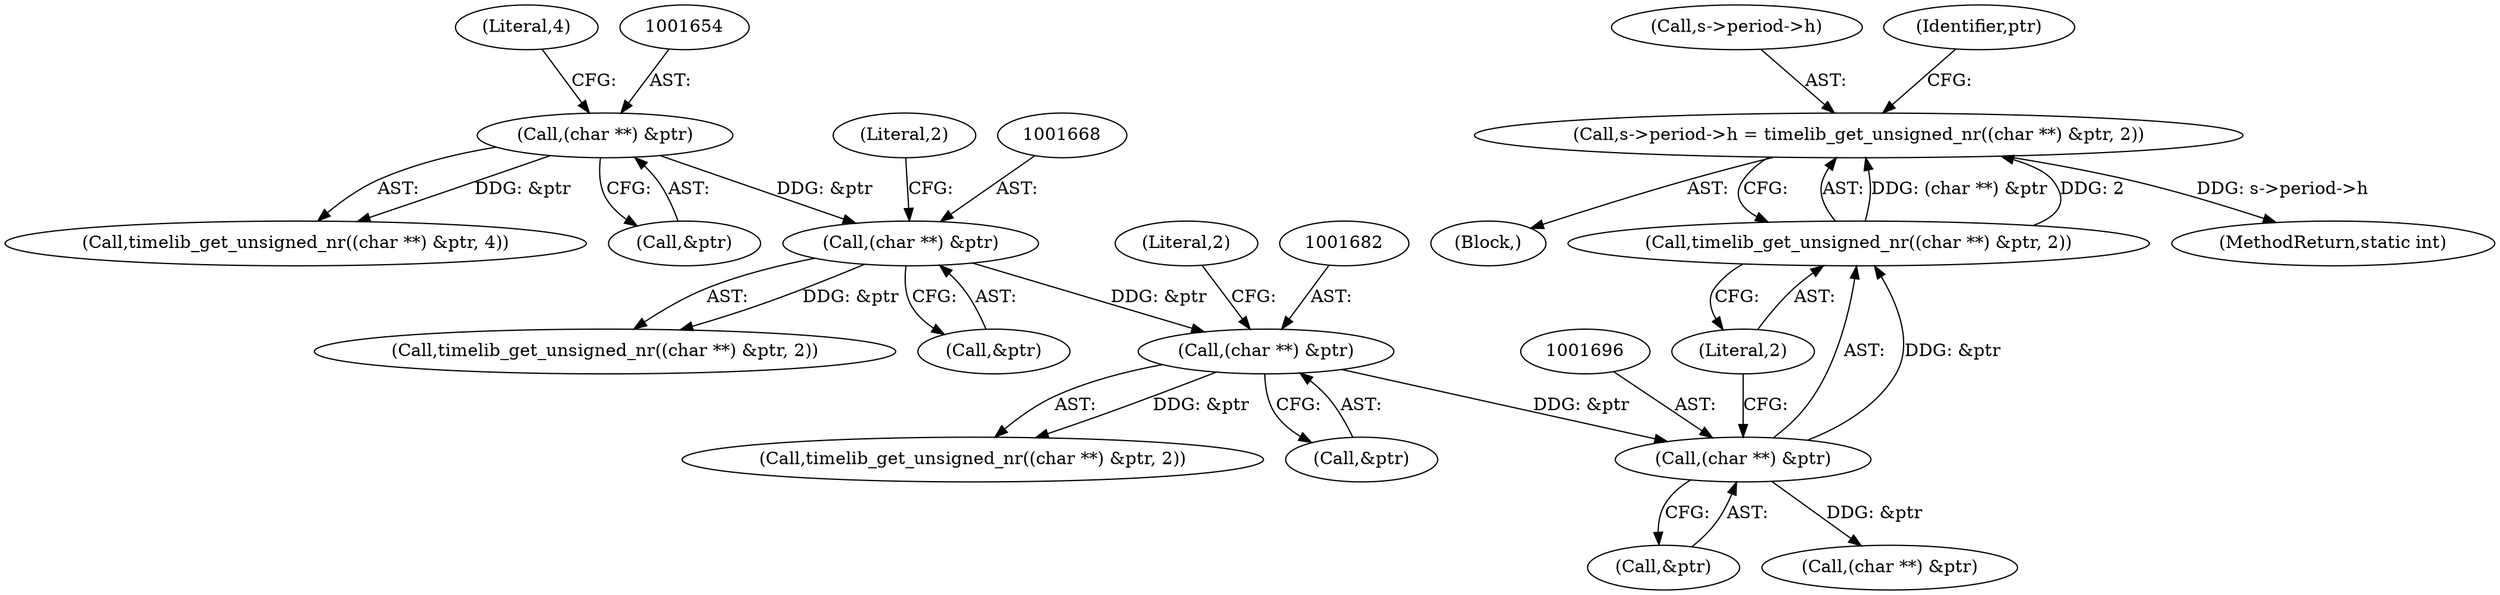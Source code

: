 digraph "0_php_12fe4e90be7bfa2a763197079f68f5568a14e071@pointer" {
"1001688" [label="(Call,s->period->h = timelib_get_unsigned_nr((char **) &ptr, 2))"];
"1001694" [label="(Call,timelib_get_unsigned_nr((char **) &ptr, 2))"];
"1001695" [label="(Call,(char **) &ptr)"];
"1001681" [label="(Call,(char **) &ptr)"];
"1001667" [label="(Call,(char **) &ptr)"];
"1001653" [label="(Call,(char **) &ptr)"];
"1001642" [label="(Block,)"];
"1001653" [label="(Call,(char **) &ptr)"];
"1001680" [label="(Call,timelib_get_unsigned_nr((char **) &ptr, 2))"];
"1001689" [label="(Call,s->period->h)"];
"1001695" [label="(Call,(char **) &ptr)"];
"1001701" [label="(Identifier,ptr)"];
"1001657" [label="(Literal,4)"];
"1001699" [label="(Literal,2)"];
"1001652" [label="(Call,timelib_get_unsigned_nr((char **) &ptr, 4))"];
"1001666" [label="(Call,timelib_get_unsigned_nr((char **) &ptr, 2))"];
"1001681" [label="(Call,(char **) &ptr)"];
"1001688" [label="(Call,s->period->h = timelib_get_unsigned_nr((char **) &ptr, 2))"];
"1001697" [label="(Call,&ptr)"];
"1001709" [label="(Call,(char **) &ptr)"];
"1001667" [label="(Call,(char **) &ptr)"];
"1001655" [label="(Call,&ptr)"];
"1001685" [label="(Literal,2)"];
"1001683" [label="(Call,&ptr)"];
"1001671" [label="(Literal,2)"];
"1001694" [label="(Call,timelib_get_unsigned_nr((char **) &ptr, 2))"];
"1001669" [label="(Call,&ptr)"];
"1002665" [label="(MethodReturn,static int)"];
"1001688" -> "1001642"  [label="AST: "];
"1001688" -> "1001694"  [label="CFG: "];
"1001689" -> "1001688"  [label="AST: "];
"1001694" -> "1001688"  [label="AST: "];
"1001701" -> "1001688"  [label="CFG: "];
"1001688" -> "1002665"  [label="DDG: s->period->h"];
"1001694" -> "1001688"  [label="DDG: (char **) &ptr"];
"1001694" -> "1001688"  [label="DDG: 2"];
"1001694" -> "1001699"  [label="CFG: "];
"1001695" -> "1001694"  [label="AST: "];
"1001699" -> "1001694"  [label="AST: "];
"1001695" -> "1001694"  [label="DDG: &ptr"];
"1001695" -> "1001697"  [label="CFG: "];
"1001696" -> "1001695"  [label="AST: "];
"1001697" -> "1001695"  [label="AST: "];
"1001699" -> "1001695"  [label="CFG: "];
"1001681" -> "1001695"  [label="DDG: &ptr"];
"1001695" -> "1001709"  [label="DDG: &ptr"];
"1001681" -> "1001680"  [label="AST: "];
"1001681" -> "1001683"  [label="CFG: "];
"1001682" -> "1001681"  [label="AST: "];
"1001683" -> "1001681"  [label="AST: "];
"1001685" -> "1001681"  [label="CFG: "];
"1001681" -> "1001680"  [label="DDG: &ptr"];
"1001667" -> "1001681"  [label="DDG: &ptr"];
"1001667" -> "1001666"  [label="AST: "];
"1001667" -> "1001669"  [label="CFG: "];
"1001668" -> "1001667"  [label="AST: "];
"1001669" -> "1001667"  [label="AST: "];
"1001671" -> "1001667"  [label="CFG: "];
"1001667" -> "1001666"  [label="DDG: &ptr"];
"1001653" -> "1001667"  [label="DDG: &ptr"];
"1001653" -> "1001652"  [label="AST: "];
"1001653" -> "1001655"  [label="CFG: "];
"1001654" -> "1001653"  [label="AST: "];
"1001655" -> "1001653"  [label="AST: "];
"1001657" -> "1001653"  [label="CFG: "];
"1001653" -> "1001652"  [label="DDG: &ptr"];
}
